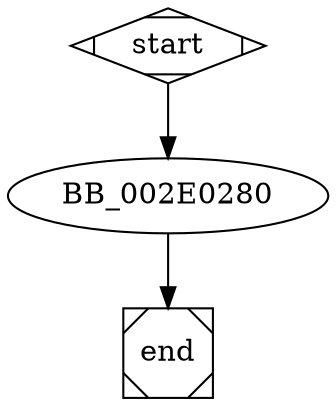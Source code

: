 digraph G {
  start -> BB_002E0280;

  BB_002E0280 -> end;
  
  start [shape=Mdiamond];
  end [shape=Msquare];
}
